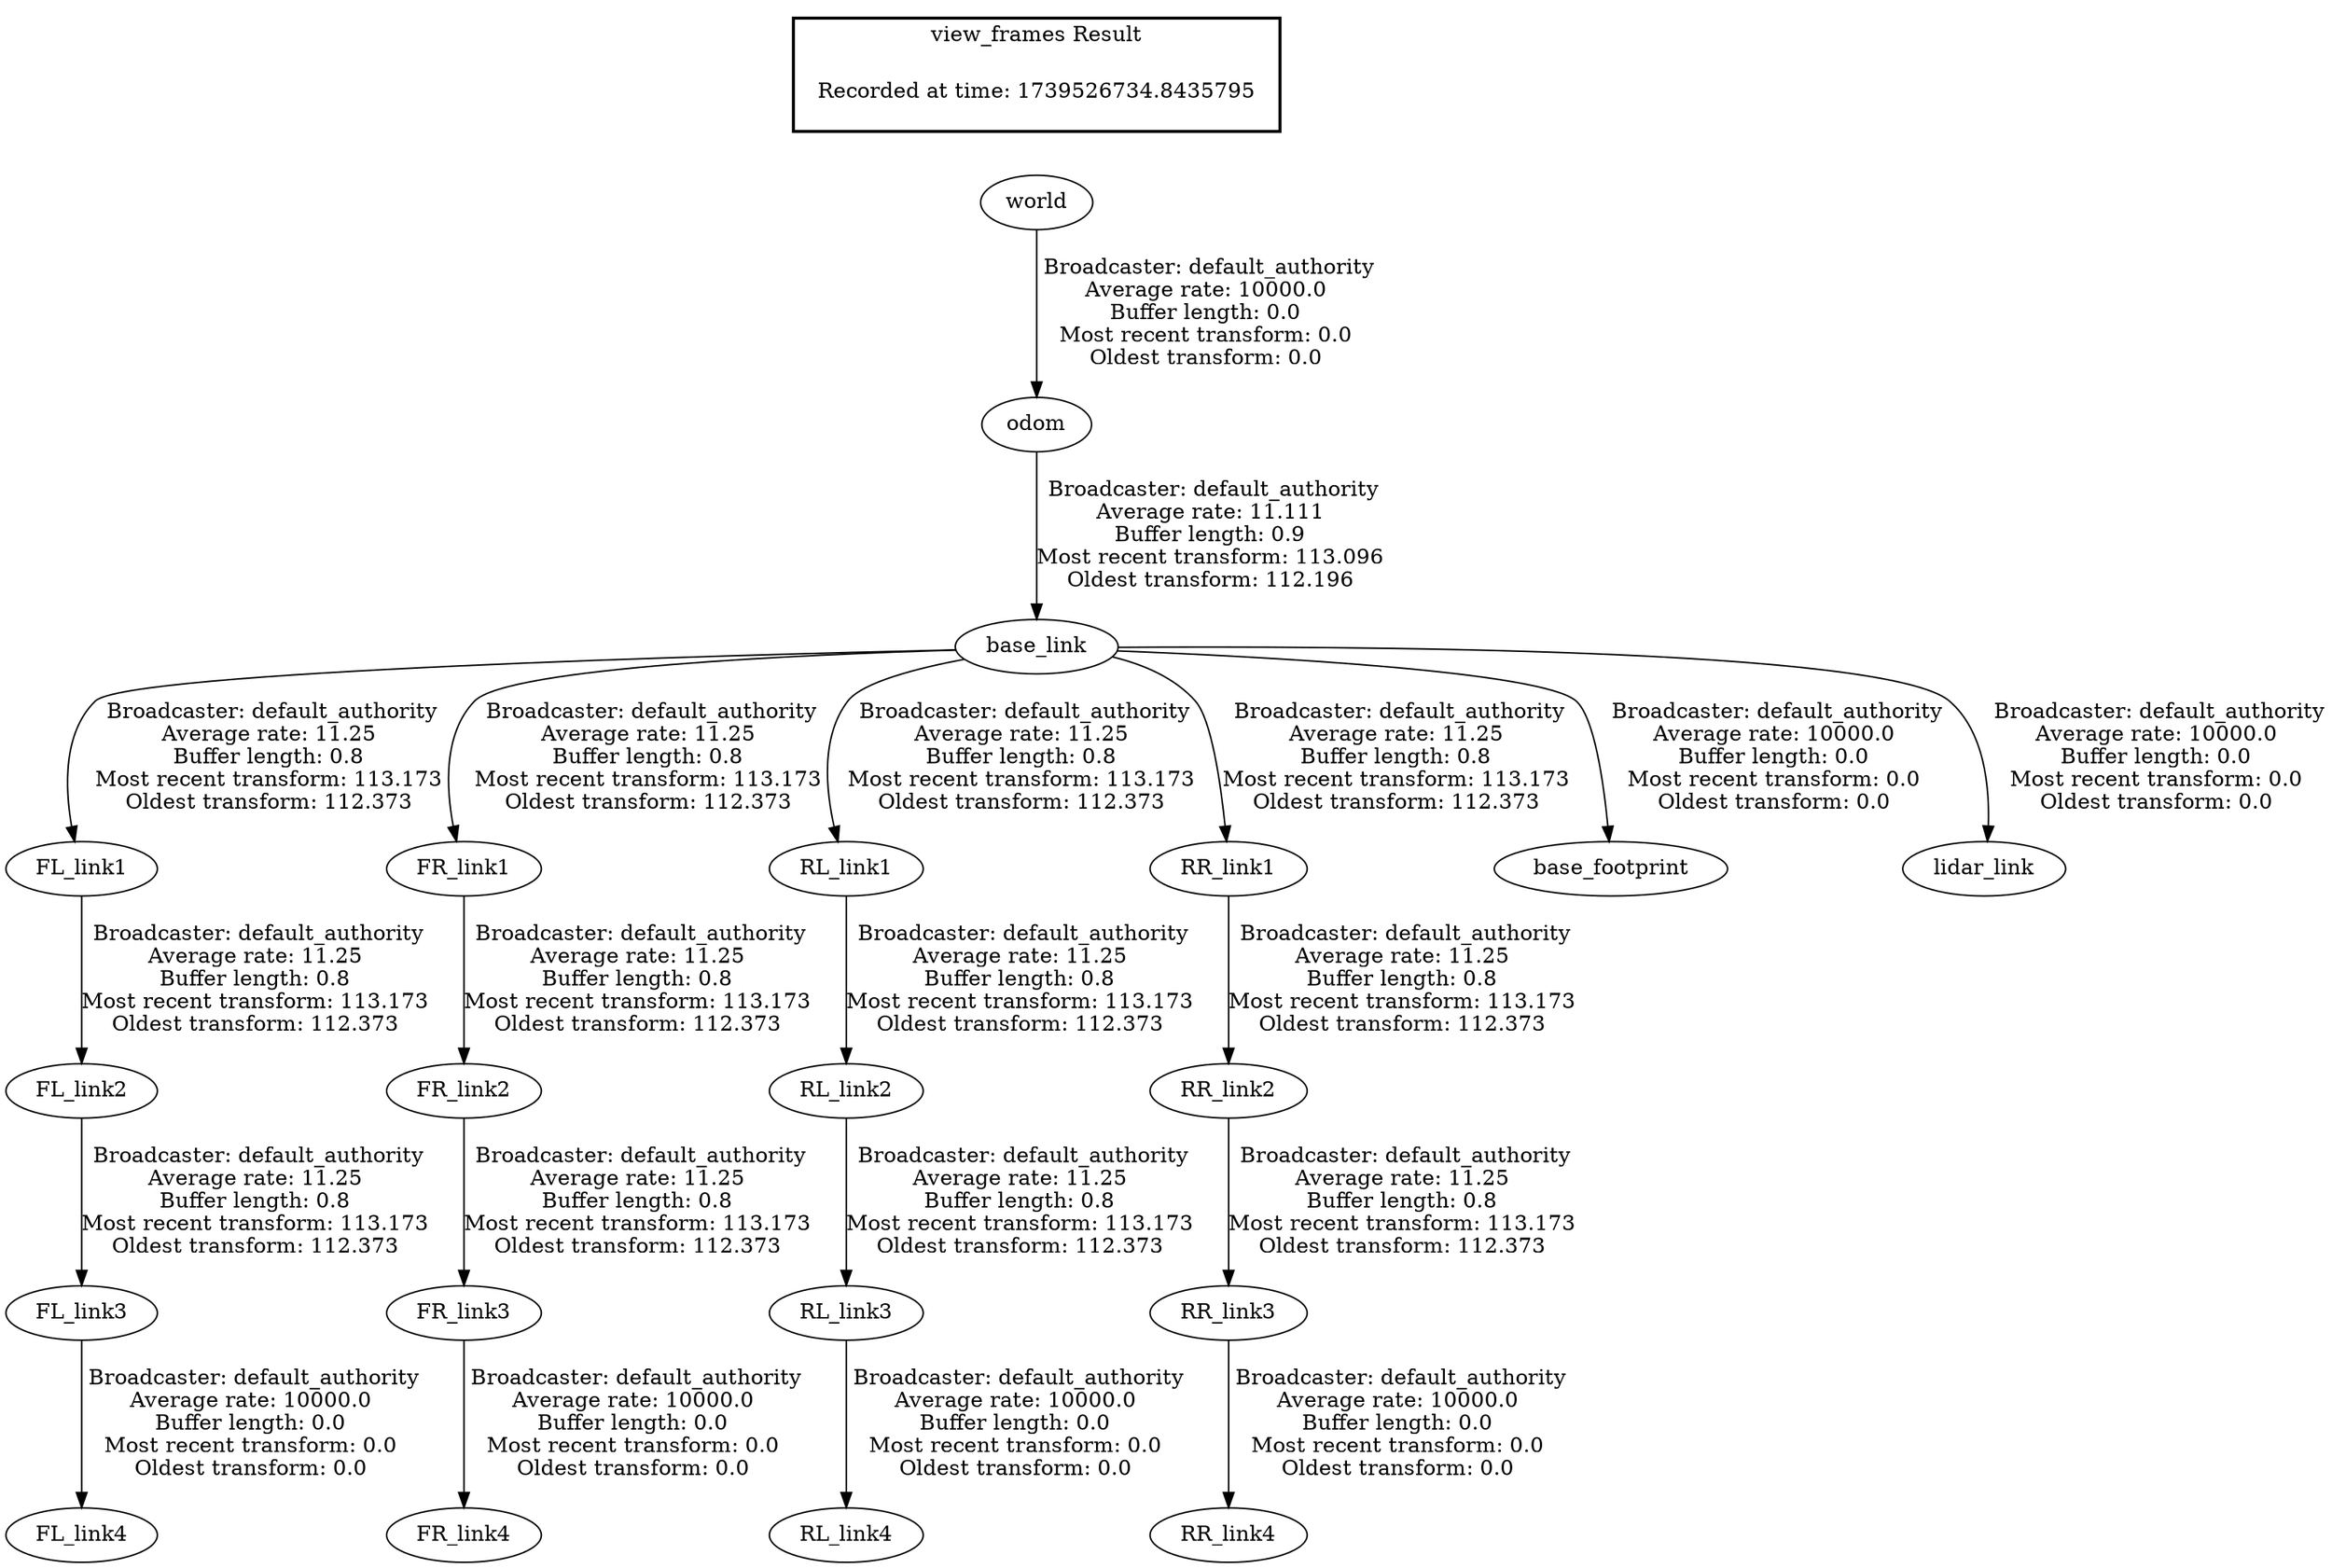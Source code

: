 digraph G {
"odom" -> "base_link"[label=" Broadcaster: default_authority\nAverage rate: 11.111\nBuffer length: 0.9\nMost recent transform: 113.096\nOldest transform: 112.196\n"];
"world" -> "odom"[label=" Broadcaster: default_authority\nAverage rate: 10000.0\nBuffer length: 0.0\nMost recent transform: 0.0\nOldest transform: 0.0\n"];
"base_link" -> "FL_link1"[label=" Broadcaster: default_authority\nAverage rate: 11.25\nBuffer length: 0.8\nMost recent transform: 113.173\nOldest transform: 112.373\n"];
"FL_link1" -> "FL_link2"[label=" Broadcaster: default_authority\nAverage rate: 11.25\nBuffer length: 0.8\nMost recent transform: 113.173\nOldest transform: 112.373\n"];
"FL_link2" -> "FL_link3"[label=" Broadcaster: default_authority\nAverage rate: 11.25\nBuffer length: 0.8\nMost recent transform: 113.173\nOldest transform: 112.373\n"];
"base_link" -> "FR_link1"[label=" Broadcaster: default_authority\nAverage rate: 11.25\nBuffer length: 0.8\nMost recent transform: 113.173\nOldest transform: 112.373\n"];
"FR_link1" -> "FR_link2"[label=" Broadcaster: default_authority\nAverage rate: 11.25\nBuffer length: 0.8\nMost recent transform: 113.173\nOldest transform: 112.373\n"];
"FR_link2" -> "FR_link3"[label=" Broadcaster: default_authority\nAverage rate: 11.25\nBuffer length: 0.8\nMost recent transform: 113.173\nOldest transform: 112.373\n"];
"base_link" -> "RL_link1"[label=" Broadcaster: default_authority\nAverage rate: 11.25\nBuffer length: 0.8\nMost recent transform: 113.173\nOldest transform: 112.373\n"];
"RL_link1" -> "RL_link2"[label=" Broadcaster: default_authority\nAverage rate: 11.25\nBuffer length: 0.8\nMost recent transform: 113.173\nOldest transform: 112.373\n"];
"RL_link2" -> "RL_link3"[label=" Broadcaster: default_authority\nAverage rate: 11.25\nBuffer length: 0.8\nMost recent transform: 113.173\nOldest transform: 112.373\n"];
"base_link" -> "RR_link1"[label=" Broadcaster: default_authority\nAverage rate: 11.25\nBuffer length: 0.8\nMost recent transform: 113.173\nOldest transform: 112.373\n"];
"RR_link1" -> "RR_link2"[label=" Broadcaster: default_authority\nAverage rate: 11.25\nBuffer length: 0.8\nMost recent transform: 113.173\nOldest transform: 112.373\n"];
"RR_link2" -> "RR_link3"[label=" Broadcaster: default_authority\nAverage rate: 11.25\nBuffer length: 0.8\nMost recent transform: 113.173\nOldest transform: 112.373\n"];
"FL_link3" -> "FL_link4"[label=" Broadcaster: default_authority\nAverage rate: 10000.0\nBuffer length: 0.0\nMost recent transform: 0.0\nOldest transform: 0.0\n"];
"FR_link3" -> "FR_link4"[label=" Broadcaster: default_authority\nAverage rate: 10000.0\nBuffer length: 0.0\nMost recent transform: 0.0\nOldest transform: 0.0\n"];
"RL_link3" -> "RL_link4"[label=" Broadcaster: default_authority\nAverage rate: 10000.0\nBuffer length: 0.0\nMost recent transform: 0.0\nOldest transform: 0.0\n"];
"RR_link3" -> "RR_link4"[label=" Broadcaster: default_authority\nAverage rate: 10000.0\nBuffer length: 0.0\nMost recent transform: 0.0\nOldest transform: 0.0\n"];
"base_link" -> "base_footprint"[label=" Broadcaster: default_authority\nAverage rate: 10000.0\nBuffer length: 0.0\nMost recent transform: 0.0\nOldest transform: 0.0\n"];
"base_link" -> "lidar_link"[label=" Broadcaster: default_authority\nAverage rate: 10000.0\nBuffer length: 0.0\nMost recent transform: 0.0\nOldest transform: 0.0\n"];
edge [style=invis];
 subgraph cluster_legend { style=bold; color=black; label ="view_frames Result";
"Recorded at time: 1739526734.8435795"[ shape=plaintext ] ;
}->"world";
}